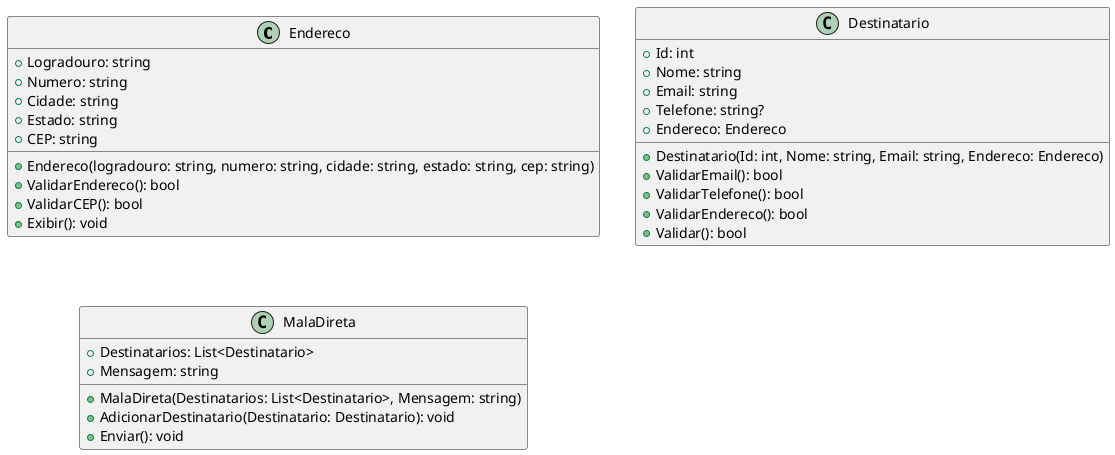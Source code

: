 @startuml MalaDireta_Code

class Endereco {
  + Logradouro: string
  + Numero: string
  + Cidade: string
  + Estado: string
  + CEP: string

  + Endereco(logradouro: string, numero: string, cidade: string, estado: string, cep: string)
  + ValidarEndereco(): bool
  + ValidarCEP(): bool
  + Exibir(): void
}

class Destinatario {
  + Id: int
  + Nome: string
  + Email: string
  + Telefone: string?
  + Endereco: Endereco

  + Destinatario(Id: int, Nome: string, Email: string, Endereco: Endereco)
  + ValidarEmail(): bool
  + ValidarTelefone(): bool
  + ValidarEndereco(): bool
  + Validar(): bool
}

class MalaDireta {
  + Destinatarios: List<Destinatario>
  + Mensagem: string

  + MalaDireta(Destinatarios: List<Destinatario>, Mensagem: string)
  + AdicionarDestinatario(Destinatario: Destinatario): void
  + Enviar(): void
}

@enduml